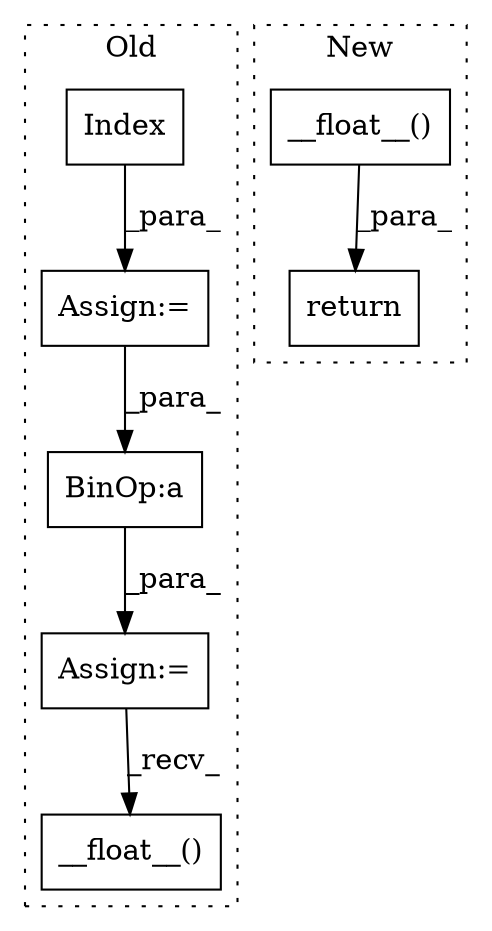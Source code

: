 digraph G {
subgraph cluster0 {
1 [label="__float__()" a="75" s="1312" l="16" shape="box"];
3 [label="Index" a="46" s="831,858" l="8,1" shape="box"];
5 [label="BinOp:a" a="82" s="1162" l="3" shape="box"];
6 [label="Assign:=" a="68" s="828" l="3" shape="box"];
7 [label="Assign:=" a="68" s="1150" l="3" shape="box"];
label = "Old";
style="dotted";
}
subgraph cluster1 {
2 [label="return" a="93" s="1628" l="7" shape="box"];
4 [label="__float__()" a="75" s="1635" l="22" shape="box"];
label = "New";
style="dotted";
}
3 -> 6 [label="_para_"];
4 -> 2 [label="_para_"];
5 -> 7 [label="_para_"];
6 -> 5 [label="_para_"];
7 -> 1 [label="_recv_"];
}